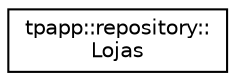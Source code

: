 digraph "Graphical Class Hierarchy"
{
 // LATEX_PDF_SIZE
  edge [fontname="Helvetica",fontsize="10",labelfontname="Helvetica",labelfontsize="10"];
  node [fontname="Helvetica",fontsize="10",shape=record];
  rankdir="LR";
  Node0 [label="tpapp::repository::\lLojas",height=0.2,width=0.4,color="black", fillcolor="white", style="filled",URL="$classtpapp_1_1repository_1_1Lojas.html",tooltip=" "];
}

